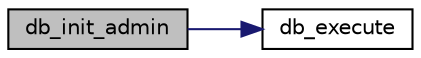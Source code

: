 digraph "db_init_admin"
{
 // LATEX_PDF_SIZE
  edge [fontname="Helvetica",fontsize="10",labelfontname="Helvetica",labelfontsize="10"];
  node [fontname="Helvetica",fontsize="10",shape=record];
  rankdir="LR";
  Node1 [label="db_init_admin",height=0.2,width=0.4,color="black", fillcolor="grey75", style="filled", fontcolor="black",tooltip=" "];
  Node1 -> Node2 [color="midnightblue",fontsize="10",style="solid",fontname="Helvetica"];
  Node2 [label="db_execute",height=0.2,width=0.4,color="black", fillcolor="white", style="filled",URL="$database_8c.html#a272c71b015b2a321e080226a2169a360",tooltip="执行SQL语句"];
}

